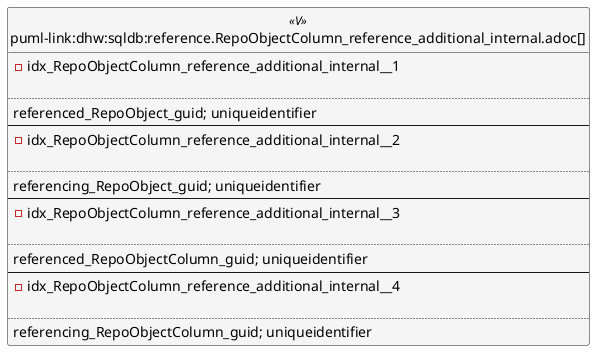 @startuml
left to right direction
'top to bottom direction
hide circle
'avoide "." issues:
set namespaceSeparator none


skinparam class {
  BackgroundColor White
  BackgroundColor<<FN>> Yellow
  BackgroundColor<<FS>> Yellow
  BackgroundColor<<FT>> LightGray
  BackgroundColor<<IF>> Yellow
  BackgroundColor<<IS>> Yellow
  BackgroundColor<<P>> Aqua
  BackgroundColor<<PC>> Aqua
  BackgroundColor<<SN>> Yellow
  BackgroundColor<<SO>> SlateBlue
  BackgroundColor<<TF>> LightGray
  BackgroundColor<<TR>> Tomato
  BackgroundColor<<U>> White
  BackgroundColor<<V>> WhiteSmoke
  BackgroundColor<<X>> Aqua
  BackgroundColor<<external>> AliceBlue
}


entity "puml-link:dhw:sqldb:reference.RepoObjectColumn_reference_additional_internal.adoc[]" as reference.RepoObjectColumn_reference_additional_internal << V >> {
- idx_RepoObjectColumn_reference_additional_internal__1

..
referenced_RepoObject_guid; uniqueidentifier
--
- idx_RepoObjectColumn_reference_additional_internal__2

..
referencing_RepoObject_guid; uniqueidentifier
--
- idx_RepoObjectColumn_reference_additional_internal__3

..
referenced_RepoObjectColumn_guid; uniqueidentifier
--
- idx_RepoObjectColumn_reference_additional_internal__4

..
referencing_RepoObjectColumn_guid; uniqueidentifier
}


@enduml

